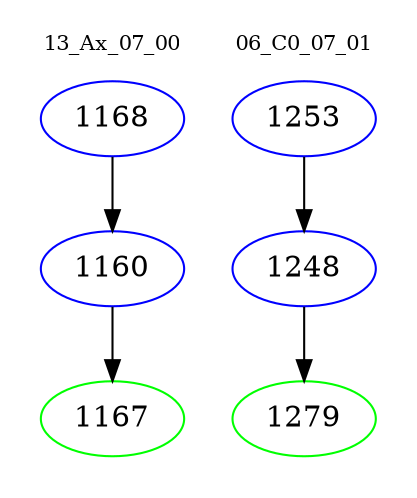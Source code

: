 digraph{
subgraph cluster_0 {
color = white
label = "13_Ax_07_00";
fontsize=10;
T0_1168 [label="1168", color="blue"]
T0_1168 -> T0_1160 [color="black"]
T0_1160 [label="1160", color="blue"]
T0_1160 -> T0_1167 [color="black"]
T0_1167 [label="1167", color="green"]
}
subgraph cluster_1 {
color = white
label = "06_C0_07_01";
fontsize=10;
T1_1253 [label="1253", color="blue"]
T1_1253 -> T1_1248 [color="black"]
T1_1248 [label="1248", color="blue"]
T1_1248 -> T1_1279 [color="black"]
T1_1279 [label="1279", color="green"]
}
}
